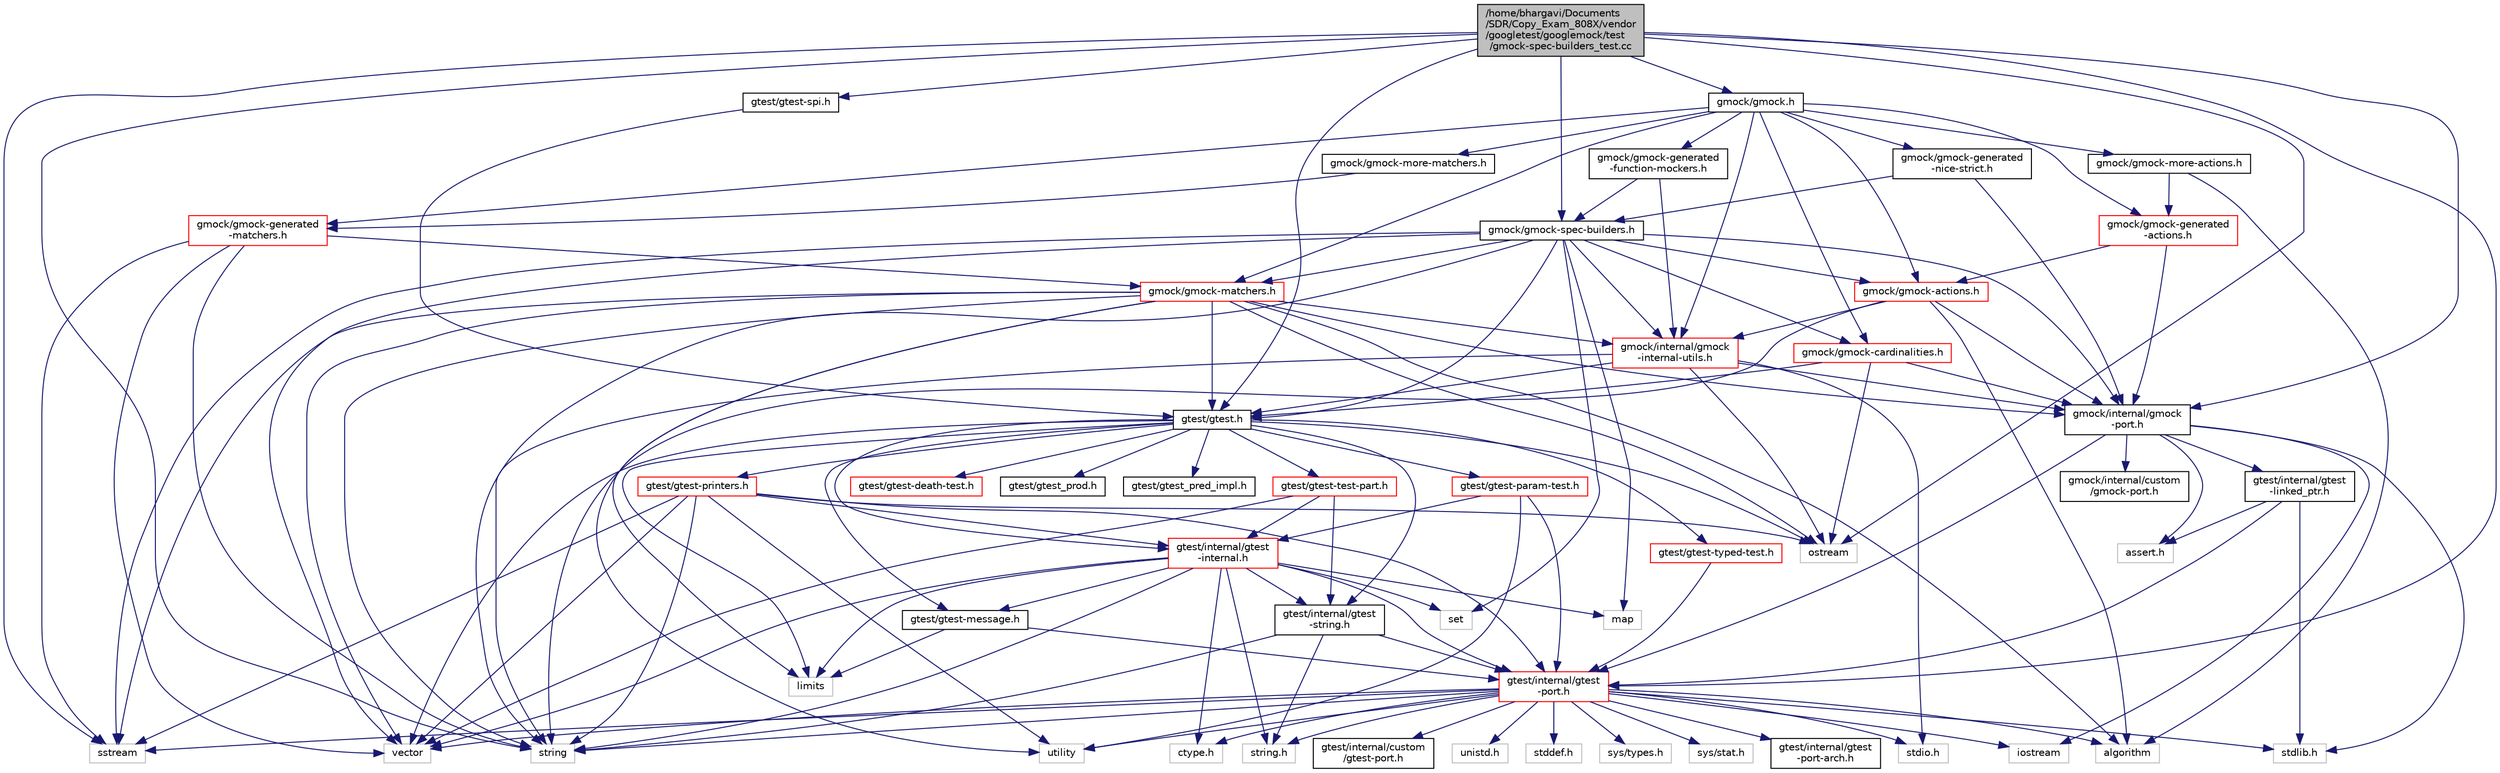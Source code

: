 digraph "/home/bhargavi/Documents/SDR/Copy_Exam_808X/vendor/googletest/googlemock/test/gmock-spec-builders_test.cc"
{
  edge [fontname="Helvetica",fontsize="10",labelfontname="Helvetica",labelfontsize="10"];
  node [fontname="Helvetica",fontsize="10",shape=record];
  Node1 [label="/home/bhargavi/Documents\l/SDR/Copy_Exam_808X/vendor\l/googletest/googlemock/test\l/gmock-spec-builders_test.cc",height=0.2,width=0.4,color="black", fillcolor="grey75", style="filled", fontcolor="black"];
  Node1 -> Node2 [color="midnightblue",fontsize="10",style="solid"];
  Node2 [label="gmock/gmock-spec-builders.h",height=0.2,width=0.4,color="black", fillcolor="white", style="filled",URL="$gmock-spec-builders_8h.html"];
  Node2 -> Node3 [color="midnightblue",fontsize="10",style="solid"];
  Node3 [label="map",height=0.2,width=0.4,color="grey75", fillcolor="white", style="filled"];
  Node2 -> Node4 [color="midnightblue",fontsize="10",style="solid"];
  Node4 [label="set",height=0.2,width=0.4,color="grey75", fillcolor="white", style="filled"];
  Node2 -> Node5 [color="midnightblue",fontsize="10",style="solid"];
  Node5 [label="sstream",height=0.2,width=0.4,color="grey75", fillcolor="white", style="filled"];
  Node2 -> Node6 [color="midnightblue",fontsize="10",style="solid"];
  Node6 [label="string",height=0.2,width=0.4,color="grey75", fillcolor="white", style="filled"];
  Node2 -> Node7 [color="midnightblue",fontsize="10",style="solid"];
  Node7 [label="vector",height=0.2,width=0.4,color="grey75", fillcolor="white", style="filled"];
  Node2 -> Node8 [color="midnightblue",fontsize="10",style="solid"];
  Node8 [label="gmock/gmock-actions.h",height=0.2,width=0.4,color="red", fillcolor="white", style="filled",URL="$gmock-actions_8h.html"];
  Node8 -> Node9 [color="midnightblue",fontsize="10",style="solid"];
  Node9 [label="algorithm",height=0.2,width=0.4,color="grey75", fillcolor="white", style="filled"];
  Node8 -> Node6 [color="midnightblue",fontsize="10",style="solid"];
  Node8 -> Node10 [color="midnightblue",fontsize="10",style="solid"];
  Node10 [label="gmock/internal/gmock\l-internal-utils.h",height=0.2,width=0.4,color="red", fillcolor="white", style="filled",URL="$gmock-internal-utils_8h.html"];
  Node10 -> Node11 [color="midnightblue",fontsize="10",style="solid"];
  Node11 [label="stdio.h",height=0.2,width=0.4,color="grey75", fillcolor="white", style="filled"];
  Node10 -> Node12 [color="midnightblue",fontsize="10",style="solid"];
  Node12 [label="ostream",height=0.2,width=0.4,color="grey75", fillcolor="white", style="filled"];
  Node10 -> Node6 [color="midnightblue",fontsize="10",style="solid"];
  Node10 -> Node13 [color="midnightblue",fontsize="10",style="solid"];
  Node13 [label="gmock/internal/gmock\l-port.h",height=0.2,width=0.4,color="black", fillcolor="white", style="filled",URL="$gmock-port_8h.html"];
  Node13 -> Node14 [color="midnightblue",fontsize="10",style="solid"];
  Node14 [label="assert.h",height=0.2,width=0.4,color="grey75", fillcolor="white", style="filled"];
  Node13 -> Node15 [color="midnightblue",fontsize="10",style="solid"];
  Node15 [label="stdlib.h",height=0.2,width=0.4,color="grey75", fillcolor="white", style="filled"];
  Node13 -> Node16 [color="midnightblue",fontsize="10",style="solid"];
  Node16 [label="iostream",height=0.2,width=0.4,color="grey75", fillcolor="white", style="filled"];
  Node13 -> Node17 [color="midnightblue",fontsize="10",style="solid"];
  Node17 [label="gtest/internal/gtest\l-linked_ptr.h",height=0.2,width=0.4,color="black", fillcolor="white", style="filled",URL="$gtest-linked__ptr_8h.html"];
  Node17 -> Node15 [color="midnightblue",fontsize="10",style="solid"];
  Node17 -> Node14 [color="midnightblue",fontsize="10",style="solid"];
  Node17 -> Node18 [color="midnightblue",fontsize="10",style="solid"];
  Node18 [label="gtest/internal/gtest\l-port.h",height=0.2,width=0.4,color="red", fillcolor="white", style="filled",URL="$gtest-port_8h.html"];
  Node18 -> Node19 [color="midnightblue",fontsize="10",style="solid"];
  Node19 [label="ctype.h",height=0.2,width=0.4,color="grey75", fillcolor="white", style="filled"];
  Node18 -> Node20 [color="midnightblue",fontsize="10",style="solid"];
  Node20 [label="stddef.h",height=0.2,width=0.4,color="grey75", fillcolor="white", style="filled"];
  Node18 -> Node15 [color="midnightblue",fontsize="10",style="solid"];
  Node18 -> Node11 [color="midnightblue",fontsize="10",style="solid"];
  Node18 -> Node21 [color="midnightblue",fontsize="10",style="solid"];
  Node21 [label="string.h",height=0.2,width=0.4,color="grey75", fillcolor="white", style="filled"];
  Node18 -> Node22 [color="midnightblue",fontsize="10",style="solid"];
  Node22 [label="sys/types.h",height=0.2,width=0.4,color="grey75", fillcolor="white", style="filled"];
  Node18 -> Node23 [color="midnightblue",fontsize="10",style="solid"];
  Node23 [label="sys/stat.h",height=0.2,width=0.4,color="grey75", fillcolor="white", style="filled"];
  Node18 -> Node9 [color="midnightblue",fontsize="10",style="solid"];
  Node18 -> Node16 [color="midnightblue",fontsize="10",style="solid"];
  Node18 -> Node5 [color="midnightblue",fontsize="10",style="solid"];
  Node18 -> Node6 [color="midnightblue",fontsize="10",style="solid"];
  Node18 -> Node24 [color="midnightblue",fontsize="10",style="solid"];
  Node24 [label="utility",height=0.2,width=0.4,color="grey75", fillcolor="white", style="filled"];
  Node18 -> Node7 [color="midnightblue",fontsize="10",style="solid"];
  Node18 -> Node25 [color="midnightblue",fontsize="10",style="solid"];
  Node25 [label="gtest/internal/gtest\l-port-arch.h",height=0.2,width=0.4,color="black", fillcolor="white", style="filled",URL="$gtest-port-arch_8h.html"];
  Node18 -> Node26 [color="midnightblue",fontsize="10",style="solid"];
  Node26 [label="gtest/internal/custom\l/gtest-port.h",height=0.2,width=0.4,color="black", fillcolor="white", style="filled",URL="$custom_2gtest-port_8h.html"];
  Node18 -> Node27 [color="midnightblue",fontsize="10",style="solid"];
  Node27 [label="unistd.h",height=0.2,width=0.4,color="grey75", fillcolor="white", style="filled"];
  Node13 -> Node18 [color="midnightblue",fontsize="10",style="solid"];
  Node13 -> Node28 [color="midnightblue",fontsize="10",style="solid"];
  Node28 [label="gmock/internal/custom\l/gmock-port.h",height=0.2,width=0.4,color="black", fillcolor="white", style="filled",URL="$custom_2gmock-port_8h.html"];
  Node10 -> Node29 [color="midnightblue",fontsize="10",style="solid"];
  Node29 [label="gtest/gtest.h",height=0.2,width=0.4,color="black", fillcolor="white", style="filled",URL="$gtest_8h.html"];
  Node29 -> Node30 [color="midnightblue",fontsize="10",style="solid"];
  Node30 [label="limits",height=0.2,width=0.4,color="grey75", fillcolor="white", style="filled"];
  Node29 -> Node12 [color="midnightblue",fontsize="10",style="solid"];
  Node29 -> Node7 [color="midnightblue",fontsize="10",style="solid"];
  Node29 -> Node31 [color="midnightblue",fontsize="10",style="solid"];
  Node31 [label="gtest/internal/gtest\l-internal.h",height=0.2,width=0.4,color="red", fillcolor="white", style="filled",URL="$gtest-internal_8h.html"];
  Node31 -> Node18 [color="midnightblue",fontsize="10",style="solid"];
  Node31 -> Node19 [color="midnightblue",fontsize="10",style="solid"];
  Node31 -> Node21 [color="midnightblue",fontsize="10",style="solid"];
  Node31 -> Node30 [color="midnightblue",fontsize="10",style="solid"];
  Node31 -> Node3 [color="midnightblue",fontsize="10",style="solid"];
  Node31 -> Node4 [color="midnightblue",fontsize="10",style="solid"];
  Node31 -> Node6 [color="midnightblue",fontsize="10",style="solid"];
  Node31 -> Node7 [color="midnightblue",fontsize="10",style="solid"];
  Node31 -> Node32 [color="midnightblue",fontsize="10",style="solid"];
  Node32 [label="gtest/gtest-message.h",height=0.2,width=0.4,color="black", fillcolor="white", style="filled",URL="$gtest-message_8h.html"];
  Node32 -> Node30 [color="midnightblue",fontsize="10",style="solid"];
  Node32 -> Node18 [color="midnightblue",fontsize="10",style="solid"];
  Node31 -> Node33 [color="midnightblue",fontsize="10",style="solid"];
  Node33 [label="gtest/internal/gtest\l-string.h",height=0.2,width=0.4,color="black", fillcolor="white", style="filled",URL="$gtest-string_8h.html"];
  Node33 -> Node21 [color="midnightblue",fontsize="10",style="solid"];
  Node33 -> Node6 [color="midnightblue",fontsize="10",style="solid"];
  Node33 -> Node18 [color="midnightblue",fontsize="10",style="solid"];
  Node29 -> Node33 [color="midnightblue",fontsize="10",style="solid"];
  Node29 -> Node34 [color="midnightblue",fontsize="10",style="solid"];
  Node34 [label="gtest/gtest-death-test.h",height=0.2,width=0.4,color="red", fillcolor="white", style="filled",URL="$gtest-death-test_8h.html"];
  Node29 -> Node32 [color="midnightblue",fontsize="10",style="solid"];
  Node29 -> Node35 [color="midnightblue",fontsize="10",style="solid"];
  Node35 [label="gtest/gtest-param-test.h",height=0.2,width=0.4,color="red", fillcolor="white", style="filled",URL="$gtest-param-test_8h.html"];
  Node35 -> Node18 [color="midnightblue",fontsize="10",style="solid"];
  Node35 -> Node24 [color="midnightblue",fontsize="10",style="solid"];
  Node35 -> Node31 [color="midnightblue",fontsize="10",style="solid"];
  Node29 -> Node36 [color="midnightblue",fontsize="10",style="solid"];
  Node36 [label="gtest/gtest-printers.h",height=0.2,width=0.4,color="red", fillcolor="white", style="filled",URL="$gtest-printers_8h.html"];
  Node36 -> Node12 [color="midnightblue",fontsize="10",style="solid"];
  Node36 -> Node5 [color="midnightblue",fontsize="10",style="solid"];
  Node36 -> Node6 [color="midnightblue",fontsize="10",style="solid"];
  Node36 -> Node24 [color="midnightblue",fontsize="10",style="solid"];
  Node36 -> Node7 [color="midnightblue",fontsize="10",style="solid"];
  Node36 -> Node18 [color="midnightblue",fontsize="10",style="solid"];
  Node36 -> Node31 [color="midnightblue",fontsize="10",style="solid"];
  Node29 -> Node37 [color="midnightblue",fontsize="10",style="solid"];
  Node37 [label="gtest/gtest_prod.h",height=0.2,width=0.4,color="black", fillcolor="white", style="filled",URL="$gtest__prod_8h.html"];
  Node29 -> Node38 [color="midnightblue",fontsize="10",style="solid"];
  Node38 [label="gtest/gtest-test-part.h",height=0.2,width=0.4,color="red", fillcolor="white", style="filled",URL="$gtest-test-part_8h.html"];
  Node38 -> Node7 [color="midnightblue",fontsize="10",style="solid"];
  Node38 -> Node31 [color="midnightblue",fontsize="10",style="solid"];
  Node38 -> Node33 [color="midnightblue",fontsize="10",style="solid"];
  Node29 -> Node39 [color="midnightblue",fontsize="10",style="solid"];
  Node39 [label="gtest/gtest-typed-test.h",height=0.2,width=0.4,color="red", fillcolor="white", style="filled",URL="$gtest-typed-test_8h.html"];
  Node39 -> Node18 [color="midnightblue",fontsize="10",style="solid"];
  Node29 -> Node40 [color="midnightblue",fontsize="10",style="solid"];
  Node40 [label="gtest/gtest_pred_impl.h",height=0.2,width=0.4,color="black", fillcolor="white", style="filled",URL="$gtest__pred__impl_8h.html"];
  Node8 -> Node13 [color="midnightblue",fontsize="10",style="solid"];
  Node2 -> Node41 [color="midnightblue",fontsize="10",style="solid"];
  Node41 [label="gmock/gmock-cardinalities.h",height=0.2,width=0.4,color="red", fillcolor="white", style="filled",URL="$gmock-cardinalities_8h.html"];
  Node41 -> Node12 [color="midnightblue",fontsize="10",style="solid"];
  Node41 -> Node13 [color="midnightblue",fontsize="10",style="solid"];
  Node41 -> Node29 [color="midnightblue",fontsize="10",style="solid"];
  Node2 -> Node42 [color="midnightblue",fontsize="10",style="solid"];
  Node42 [label="gmock/gmock-matchers.h",height=0.2,width=0.4,color="red", fillcolor="white", style="filled",URL="$gmock-matchers_8h.html"];
  Node42 -> Node9 [color="midnightblue",fontsize="10",style="solid"];
  Node42 -> Node30 [color="midnightblue",fontsize="10",style="solid"];
  Node42 -> Node12 [color="midnightblue",fontsize="10",style="solid"];
  Node42 -> Node5 [color="midnightblue",fontsize="10",style="solid"];
  Node42 -> Node6 [color="midnightblue",fontsize="10",style="solid"];
  Node42 -> Node24 [color="midnightblue",fontsize="10",style="solid"];
  Node42 -> Node7 [color="midnightblue",fontsize="10",style="solid"];
  Node42 -> Node10 [color="midnightblue",fontsize="10",style="solid"];
  Node42 -> Node13 [color="midnightblue",fontsize="10",style="solid"];
  Node42 -> Node29 [color="midnightblue",fontsize="10",style="solid"];
  Node2 -> Node10 [color="midnightblue",fontsize="10",style="solid"];
  Node2 -> Node13 [color="midnightblue",fontsize="10",style="solid"];
  Node2 -> Node29 [color="midnightblue",fontsize="10",style="solid"];
  Node1 -> Node12 [color="midnightblue",fontsize="10",style="solid"];
  Node1 -> Node5 [color="midnightblue",fontsize="10",style="solid"];
  Node1 -> Node6 [color="midnightblue",fontsize="10",style="solid"];
  Node1 -> Node43 [color="midnightblue",fontsize="10",style="solid"];
  Node43 [label="gmock/gmock.h",height=0.2,width=0.4,color="black", fillcolor="white", style="filled",URL="$gmock_8h.html"];
  Node43 -> Node8 [color="midnightblue",fontsize="10",style="solid"];
  Node43 -> Node41 [color="midnightblue",fontsize="10",style="solid"];
  Node43 -> Node44 [color="midnightblue",fontsize="10",style="solid"];
  Node44 [label="gmock/gmock-generated\l-actions.h",height=0.2,width=0.4,color="red", fillcolor="white", style="filled",URL="$gmock-generated-actions_8h.html"];
  Node44 -> Node8 [color="midnightblue",fontsize="10",style="solid"];
  Node44 -> Node13 [color="midnightblue",fontsize="10",style="solid"];
  Node43 -> Node45 [color="midnightblue",fontsize="10",style="solid"];
  Node45 [label="gmock/gmock-generated\l-function-mockers.h",height=0.2,width=0.4,color="black", fillcolor="white", style="filled",URL="$gmock-generated-function-mockers_8h.html"];
  Node45 -> Node2 [color="midnightblue",fontsize="10",style="solid"];
  Node45 -> Node10 [color="midnightblue",fontsize="10",style="solid"];
  Node43 -> Node46 [color="midnightblue",fontsize="10",style="solid"];
  Node46 [label="gmock/gmock-generated\l-nice-strict.h",height=0.2,width=0.4,color="black", fillcolor="white", style="filled",URL="$gmock-generated-nice-strict_8h.html"];
  Node46 -> Node2 [color="midnightblue",fontsize="10",style="solid"];
  Node46 -> Node13 [color="midnightblue",fontsize="10",style="solid"];
  Node43 -> Node47 [color="midnightblue",fontsize="10",style="solid"];
  Node47 [label="gmock/gmock-generated\l-matchers.h",height=0.2,width=0.4,color="red", fillcolor="white", style="filled",URL="$gmock-generated-matchers_8h.html"];
  Node47 -> Node5 [color="midnightblue",fontsize="10",style="solid"];
  Node47 -> Node6 [color="midnightblue",fontsize="10",style="solid"];
  Node47 -> Node7 [color="midnightblue",fontsize="10",style="solid"];
  Node47 -> Node42 [color="midnightblue",fontsize="10",style="solid"];
  Node43 -> Node42 [color="midnightblue",fontsize="10",style="solid"];
  Node43 -> Node48 [color="midnightblue",fontsize="10",style="solid"];
  Node48 [label="gmock/gmock-more-actions.h",height=0.2,width=0.4,color="black", fillcolor="white", style="filled",URL="$gmock-more-actions_8h.html"];
  Node48 -> Node9 [color="midnightblue",fontsize="10",style="solid"];
  Node48 -> Node44 [color="midnightblue",fontsize="10",style="solid"];
  Node43 -> Node49 [color="midnightblue",fontsize="10",style="solid"];
  Node49 [label="gmock/gmock-more-matchers.h",height=0.2,width=0.4,color="black", fillcolor="white", style="filled",URL="$gmock-more-matchers_8h.html"];
  Node49 -> Node47 [color="midnightblue",fontsize="10",style="solid"];
  Node43 -> Node10 [color="midnightblue",fontsize="10",style="solid"];
  Node1 -> Node13 [color="midnightblue",fontsize="10",style="solid"];
  Node1 -> Node29 [color="midnightblue",fontsize="10",style="solid"];
  Node1 -> Node50 [color="midnightblue",fontsize="10",style="solid"];
  Node50 [label="gtest/gtest-spi.h",height=0.2,width=0.4,color="black", fillcolor="white", style="filled",URL="$gtest-spi_8h.html"];
  Node50 -> Node29 [color="midnightblue",fontsize="10",style="solid"];
  Node1 -> Node18 [color="midnightblue",fontsize="10",style="solid"];
}
